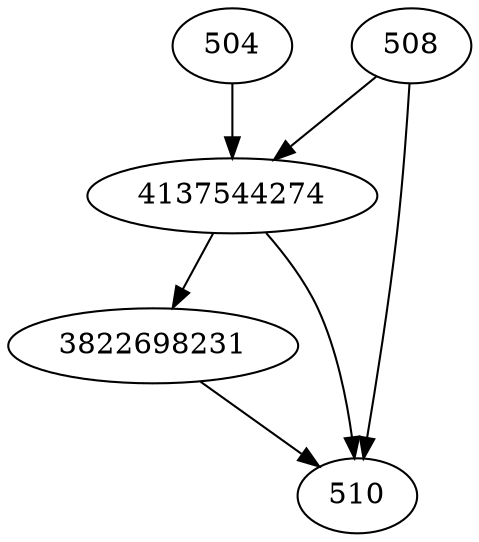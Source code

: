 strict digraph  {
4137544274;
3822698231;
504;
508;
510;
4137544274 -> 3822698231;
4137544274 -> 510;
3822698231 -> 510;
504 -> 4137544274;
508 -> 4137544274;
508 -> 510;
}
